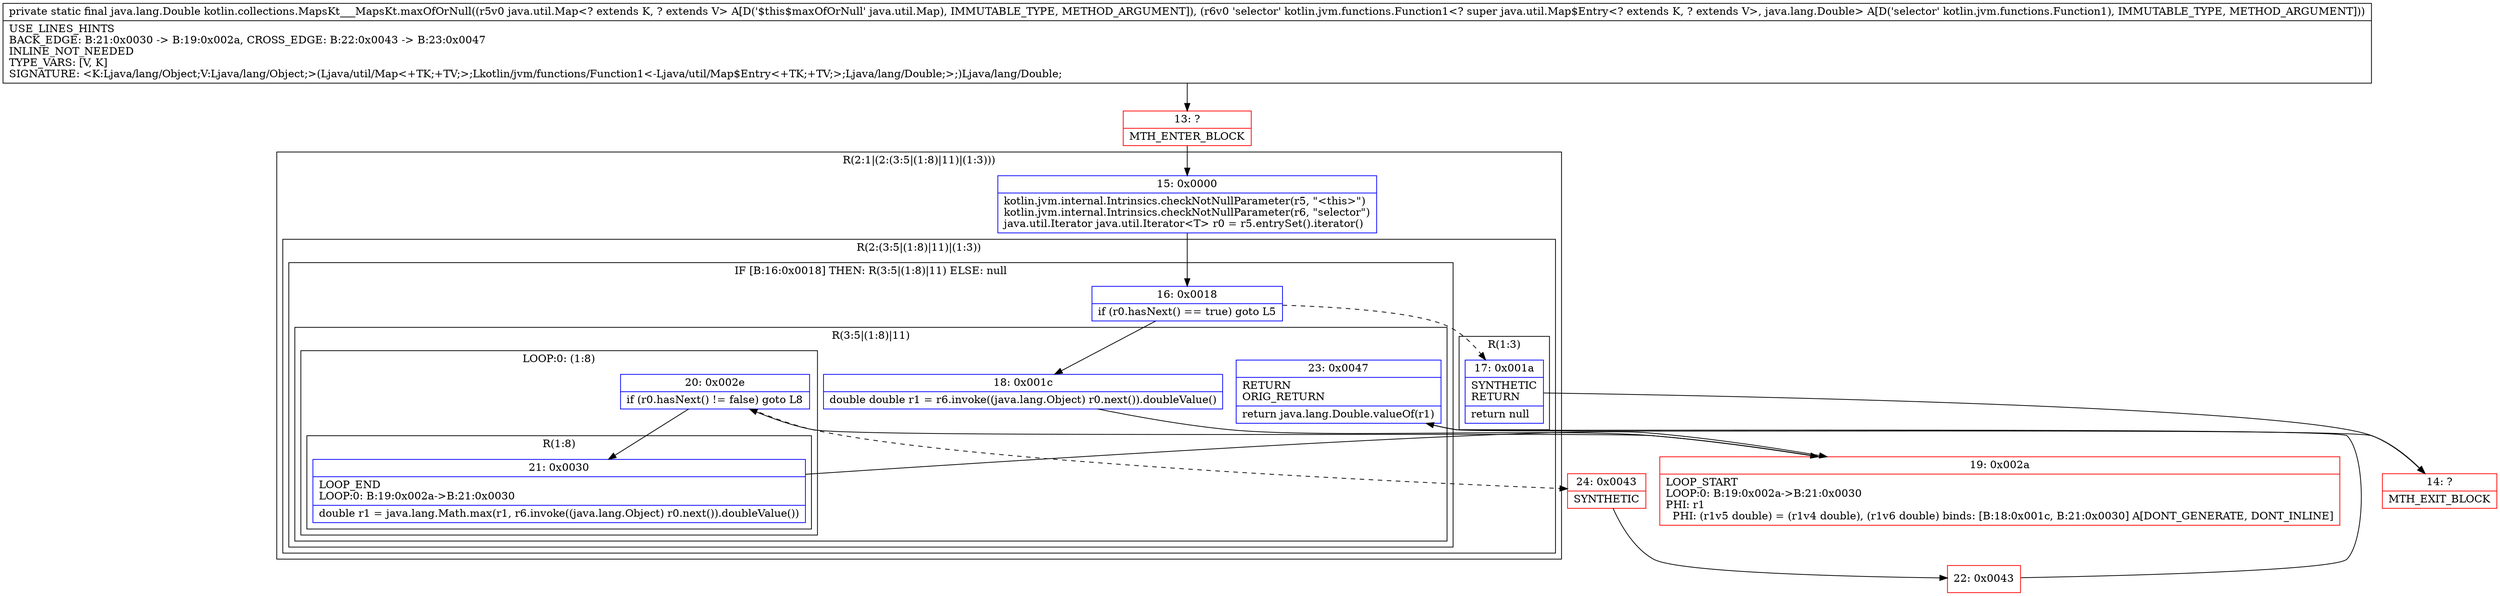digraph "CFG forkotlin.collections.MapsKt___MapsKt.maxOfOrNull(Ljava\/util\/Map;Lkotlin\/jvm\/functions\/Function1;)Ljava\/lang\/Double;" {
subgraph cluster_Region_176445279 {
label = "R(2:1|(2:(3:5|(1:8)|11)|(1:3)))";
node [shape=record,color=blue];
Node_15 [shape=record,label="{15\:\ 0x0000|kotlin.jvm.internal.Intrinsics.checkNotNullParameter(r5, \"\<this\>\")\lkotlin.jvm.internal.Intrinsics.checkNotNullParameter(r6, \"selector\")\ljava.util.Iterator java.util.Iterator\<T\> r0 = r5.entrySet().iterator()\l}"];
subgraph cluster_Region_1238767023 {
label = "R(2:(3:5|(1:8)|11)|(1:3))";
node [shape=record,color=blue];
subgraph cluster_IfRegion_1087026695 {
label = "IF [B:16:0x0018] THEN: R(3:5|(1:8)|11) ELSE: null";
node [shape=record,color=blue];
Node_16 [shape=record,label="{16\:\ 0x0018|if (r0.hasNext() == true) goto L5\l}"];
subgraph cluster_Region_1371438554 {
label = "R(3:5|(1:8)|11)";
node [shape=record,color=blue];
Node_18 [shape=record,label="{18\:\ 0x001c|double double r1 = r6.invoke((java.lang.Object) r0.next()).doubleValue()\l}"];
subgraph cluster_LoopRegion_476871721 {
label = "LOOP:0: (1:8)";
node [shape=record,color=blue];
Node_20 [shape=record,label="{20\:\ 0x002e|if (r0.hasNext() != false) goto L8\l}"];
subgraph cluster_Region_888860244 {
label = "R(1:8)";
node [shape=record,color=blue];
Node_21 [shape=record,label="{21\:\ 0x0030|LOOP_END\lLOOP:0: B:19:0x002a\-\>B:21:0x0030\l|double r1 = java.lang.Math.max(r1, r6.invoke((java.lang.Object) r0.next()).doubleValue())\l}"];
}
}
Node_23 [shape=record,label="{23\:\ 0x0047|RETURN\lORIG_RETURN\l|return java.lang.Double.valueOf(r1)\l}"];
}
}
subgraph cluster_Region_469858164 {
label = "R(1:3)";
node [shape=record,color=blue];
Node_17 [shape=record,label="{17\:\ 0x001a|SYNTHETIC\lRETURN\l|return null\l}"];
}
}
}
Node_13 [shape=record,color=red,label="{13\:\ ?|MTH_ENTER_BLOCK\l}"];
Node_14 [shape=record,color=red,label="{14\:\ ?|MTH_EXIT_BLOCK\l}"];
Node_19 [shape=record,color=red,label="{19\:\ 0x002a|LOOP_START\lLOOP:0: B:19:0x002a\-\>B:21:0x0030\lPHI: r1 \l  PHI: (r1v5 double) = (r1v4 double), (r1v6 double) binds: [B:18:0x001c, B:21:0x0030] A[DONT_GENERATE, DONT_INLINE]\l}"];
Node_24 [shape=record,color=red,label="{24\:\ 0x0043|SYNTHETIC\l}"];
Node_22 [shape=record,color=red,label="{22\:\ 0x0043}"];
MethodNode[shape=record,label="{private static final java.lang.Double kotlin.collections.MapsKt___MapsKt.maxOfOrNull((r5v0 java.util.Map\<? extends K, ? extends V\> A[D('$this$maxOfOrNull' java.util.Map), IMMUTABLE_TYPE, METHOD_ARGUMENT]), (r6v0 'selector' kotlin.jvm.functions.Function1\<? super java.util.Map$Entry\<? extends K, ? extends V\>, java.lang.Double\> A[D('selector' kotlin.jvm.functions.Function1), IMMUTABLE_TYPE, METHOD_ARGUMENT]))  | USE_LINES_HINTS\lBACK_EDGE: B:21:0x0030 \-\> B:19:0x002a, CROSS_EDGE: B:22:0x0043 \-\> B:23:0x0047\lINLINE_NOT_NEEDED\lTYPE_VARS: [V, K]\lSIGNATURE: \<K:Ljava\/lang\/Object;V:Ljava\/lang\/Object;\>(Ljava\/util\/Map\<+TK;+TV;\>;Lkotlin\/jvm\/functions\/Function1\<\-Ljava\/util\/Map$Entry\<+TK;+TV;\>;Ljava\/lang\/Double;\>;)Ljava\/lang\/Double;\l}"];
MethodNode -> Node_13;Node_15 -> Node_16;
Node_16 -> Node_17[style=dashed];
Node_16 -> Node_18;
Node_18 -> Node_19;
Node_20 -> Node_21;
Node_20 -> Node_24[style=dashed];
Node_21 -> Node_19;
Node_23 -> Node_14;
Node_17 -> Node_14;
Node_13 -> Node_15;
Node_19 -> Node_20;
Node_24 -> Node_22;
Node_22 -> Node_23;
}

